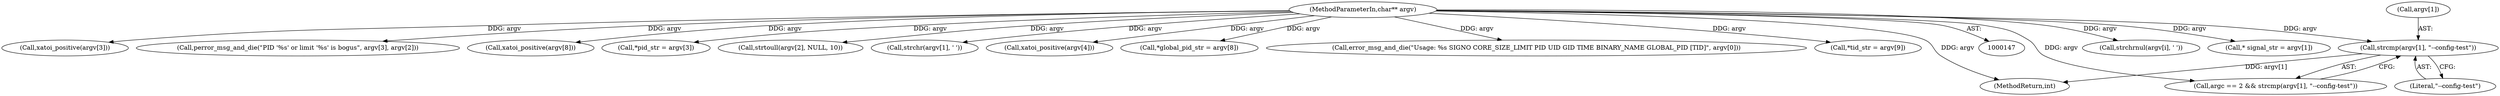 digraph "0_abrt_3c1b60cfa62d39e5fff5a53a5bc53dae189e740e@API" {
"1000291" [label="(Call,strcmp(argv[1], \"--config-test\"))"];
"1000149" [label="(MethodParameterIn,char** argv)"];
"1000330" [label="(Call,strchrnul(argv[i], ' '))"];
"1000341" [label="(Call,* signal_str = argv[1])"];
"1000387" [label="(Call,xatoi_positive(argv[3]))"];
"1000292" [label="(Call,argv[1])"];
"1000291" [label="(Call,strcmp(argv[1], \"--config-test\"))"];
"1000405" [label="(Call,perror_msg_and_die(\"PID '%s' or limit '%s' is bogus\", argv[3], argv[2]))"];
"1000149" [label="(MethodParameterIn,char** argv)"];
"1000437" [label="(Call,xatoi_positive(argv[8]))"];
"1000287" [label="(Call,argc == 2 && strcmp(argv[1], \"--config-test\"))"];
"1000379" [label="(Call,*pid_str = argv[3])"];
"1000354" [label="(Call,strtoull(argv[2], NULL, 10))"];
"1000311" [label="(Call,strchr(argv[1], ' '))"];
"1000394" [label="(Call,xatoi_positive(argv[4]))"];
"1000429" [label="(Call,*global_pid_str = argv[8])"];
"1000305" [label="(Call,error_msg_and_die(\"Usage: %s SIGNO CORE_SIZE_LIMIT PID UID GID TIME BINARY_NAME GLOBAL_PID [TID]\", argv[0]))"];
"1000295" [label="(Literal,\"--config-test\")"];
"1000447" [label="(Call,*tid_str = argv[9])"];
"1001445" [label="(MethodReturn,int)"];
"1000291" -> "1000287"  [label="AST: "];
"1000291" -> "1000295"  [label="CFG: "];
"1000292" -> "1000291"  [label="AST: "];
"1000295" -> "1000291"  [label="AST: "];
"1000287" -> "1000291"  [label="CFG: "];
"1000291" -> "1001445"  [label="DDG: argv[1]"];
"1000149" -> "1000291"  [label="DDG: argv"];
"1000149" -> "1000147"  [label="AST: "];
"1000149" -> "1001445"  [label="DDG: argv"];
"1000149" -> "1000287"  [label="DDG: argv"];
"1000149" -> "1000305"  [label="DDG: argv"];
"1000149" -> "1000311"  [label="DDG: argv"];
"1000149" -> "1000330"  [label="DDG: argv"];
"1000149" -> "1000341"  [label="DDG: argv"];
"1000149" -> "1000354"  [label="DDG: argv"];
"1000149" -> "1000379"  [label="DDG: argv"];
"1000149" -> "1000387"  [label="DDG: argv"];
"1000149" -> "1000394"  [label="DDG: argv"];
"1000149" -> "1000405"  [label="DDG: argv"];
"1000149" -> "1000429"  [label="DDG: argv"];
"1000149" -> "1000437"  [label="DDG: argv"];
"1000149" -> "1000447"  [label="DDG: argv"];
}
